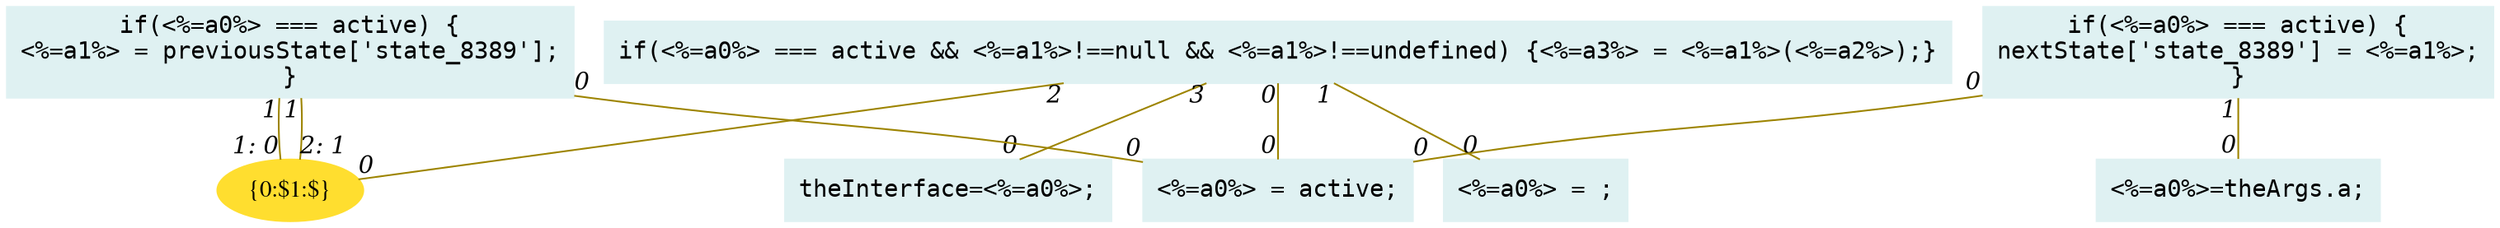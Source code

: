 digraph g{node_8339 [shape="ellipse", style="filled", color="#ffde2f", fontname="Times", label="{0:$1:$}" ]
node_8365 [shape="box", style="filled", color="#dff1f2", fontname="Courier", label="<%=a0%>=theArgs.a;
" ]
node_8367 [shape="box", style="filled", color="#dff1f2", fontname="Courier", label="theInterface=<%=a0%>;
" ]
node_8376 [shape="box", style="filled", color="#dff1f2", fontname="Courier", label="<%=a0%> = active;
" ]
node_8382 [shape="box", style="filled", color="#dff1f2", fontname="Courier", label="<%=a0%> = ;
" ]
node_8384 [shape="box", style="filled", color="#dff1f2", fontname="Courier", label="if(<%=a0%> === active && <%=a1%>!==null && <%=a1%>!==undefined) {<%=a3%> = <%=a1%>(<%=a2%>);}
" ]
node_8390 [shape="box", style="filled", color="#dff1f2", fontname="Courier", label="if(<%=a0%> === active) {
<%=a1%> = previousState['state_8389'];
}
" ]
node_8394 [shape="box", style="filled", color="#dff1f2", fontname="Courier", label="if(<%=a0%> === active) {
nextState['state_8389'] = <%=a1%>;
}
" ]
node_8384 -> node_8376 [dir=none, arrowHead=none, fontname="Times-Italic", arrowsize=1, color="#9d8400", label="",  headlabel="0", taillabel="0" ]
node_8384 -> node_8382 [dir=none, arrowHead=none, fontname="Times-Italic", arrowsize=1, color="#9d8400", label="",  headlabel="0", taillabel="1" ]
node_8384 -> node_8339 [dir=none, arrowHead=none, fontname="Times-Italic", arrowsize=1, color="#9d8400", label="",  headlabel="0", taillabel="2" ]
node_8384 -> node_8367 [dir=none, arrowHead=none, fontname="Times-Italic", arrowsize=1, color="#9d8400", label="",  headlabel="0", taillabel="3" ]
node_8390 -> node_8376 [dir=none, arrowHead=none, fontname="Times-Italic", arrowsize=1, color="#9d8400", label="",  headlabel="0", taillabel="0" ]
node_8390 -> node_8339 [dir=none, arrowHead=none, fontname="Times-Italic", arrowsize=1, color="#9d8400", label="",  headlabel="1: 0", taillabel="1" ]
node_8390 -> node_8339 [dir=none, arrowHead=none, fontname="Times-Italic", arrowsize=1, color="#9d8400", label="",  headlabel="2: 1", taillabel="1" ]
node_8394 -> node_8376 [dir=none, arrowHead=none, fontname="Times-Italic", arrowsize=1, color="#9d8400", label="",  headlabel="0", taillabel="0" ]
node_8394 -> node_8365 [dir=none, arrowHead=none, fontname="Times-Italic", arrowsize=1, color="#9d8400", label="",  headlabel="0", taillabel="1" ]
}